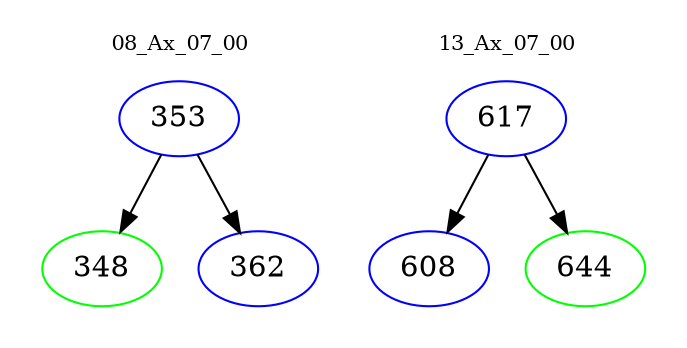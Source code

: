 digraph{
subgraph cluster_0 {
color = white
label = "08_Ax_07_00";
fontsize=10;
T0_353 [label="353", color="blue"]
T0_353 -> T0_348 [color="black"]
T0_348 [label="348", color="green"]
T0_353 -> T0_362 [color="black"]
T0_362 [label="362", color="blue"]
}
subgraph cluster_1 {
color = white
label = "13_Ax_07_00";
fontsize=10;
T1_617 [label="617", color="blue"]
T1_617 -> T1_608 [color="black"]
T1_608 [label="608", color="blue"]
T1_617 -> T1_644 [color="black"]
T1_644 [label="644", color="green"]
}
}
